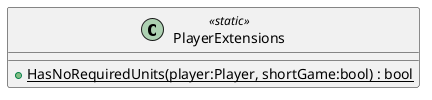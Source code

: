 @startuml
class PlayerExtensions <<static>> {
    + {static} HasNoRequiredUnits(player:Player, shortGame:bool) : bool
}
@enduml
